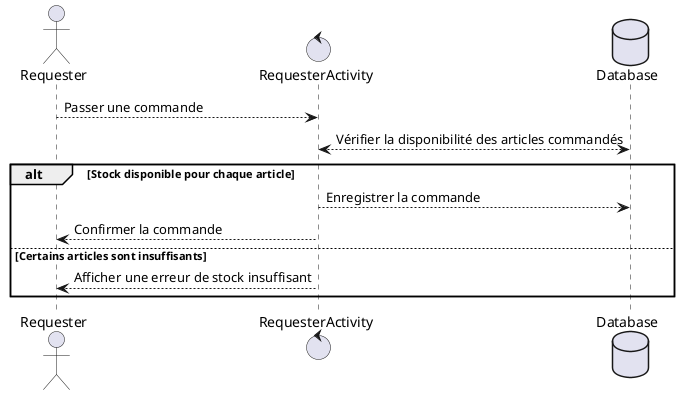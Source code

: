 @startuml
    actor Requester

    control RequesterActivity
    
    database Database

    Requester --> RequesterActivity : Passer une commande

    RequesterActivity <--> Database : Vérifier la disponibilité des articles commandés

    alt Stock disponible pour chaque article
        RequesterActivity --> Database : Enregistrer la commande
        RequesterActivity --> Requester : Confirmer la commande
    else Certains articles sont insuffisants
        RequesterActivity --> Requester : Afficher une erreur de stock insuffisant
    end
@enduml